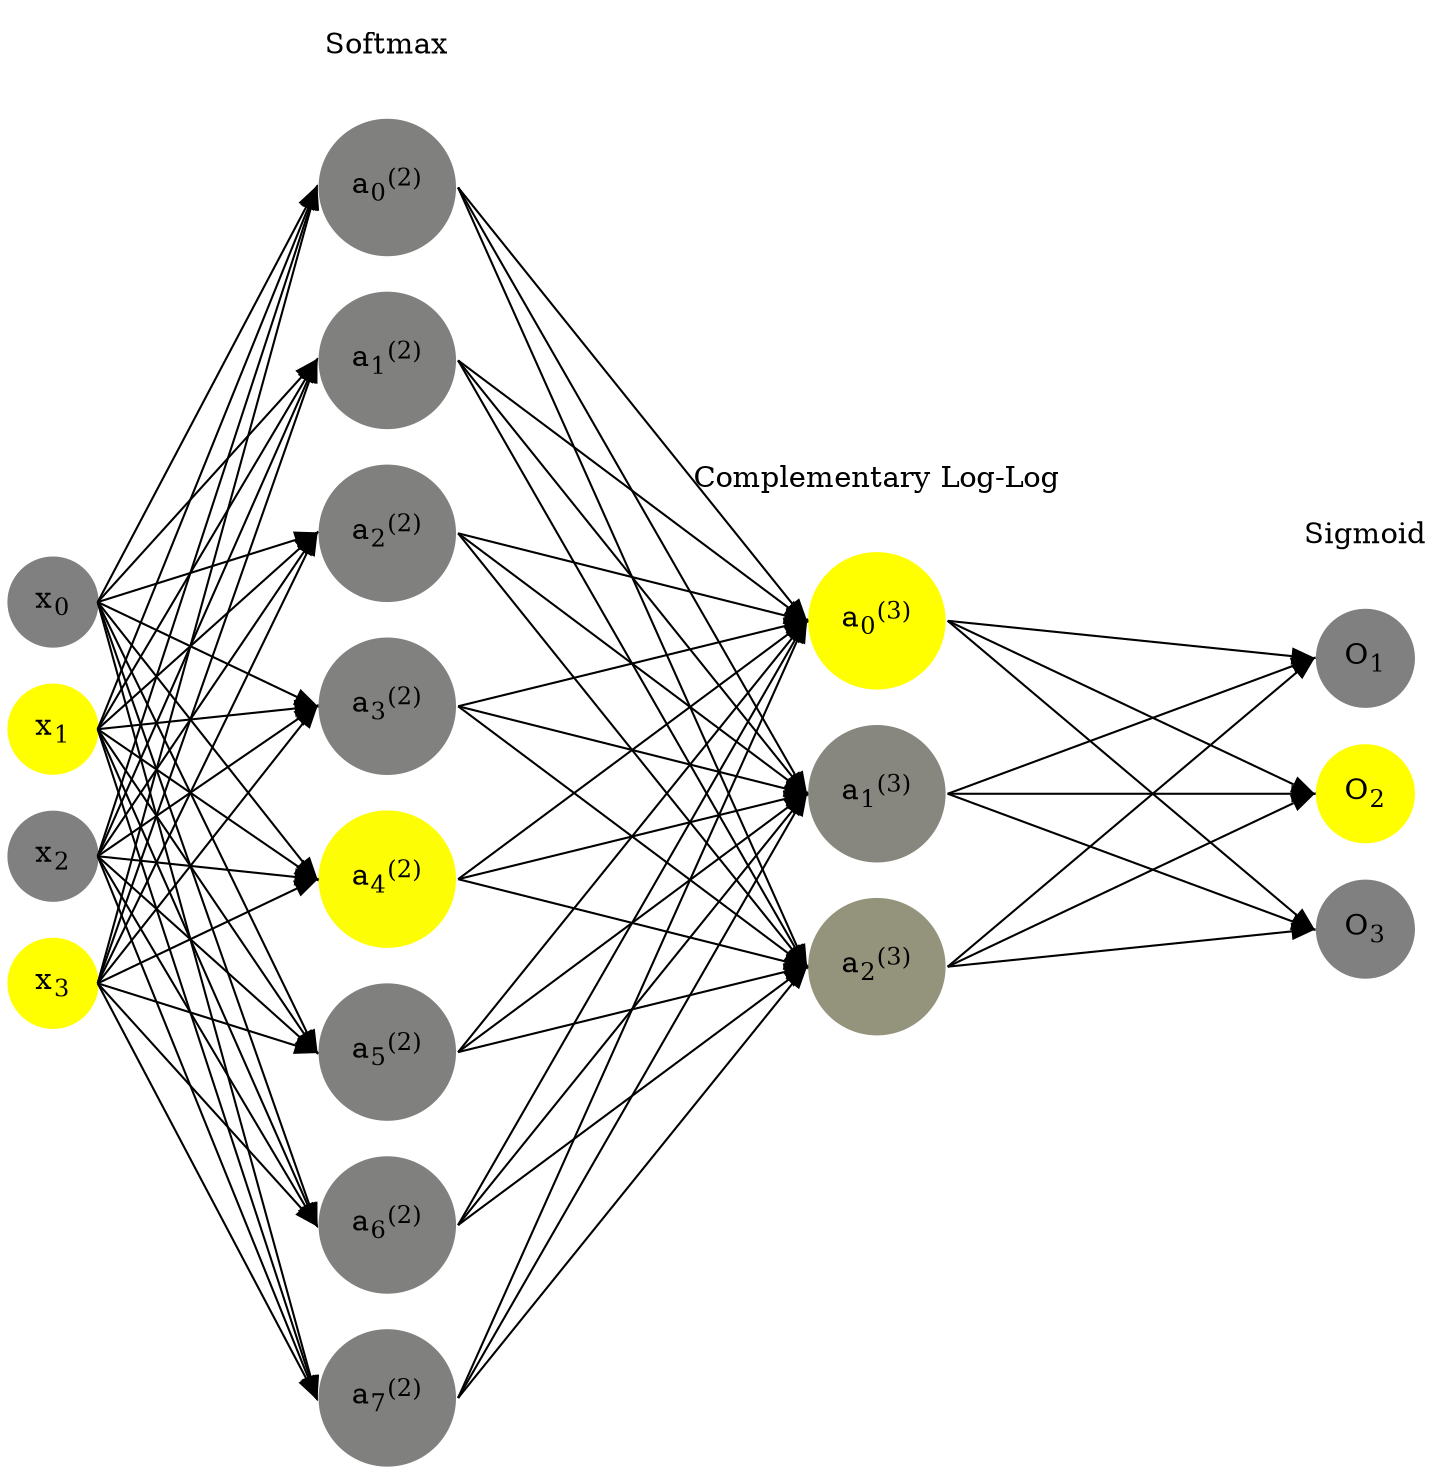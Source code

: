 digraph G {
	rankdir = LR;
	splines=false;
	edge[style=invis];
	ranksep= 1.4;
	{
	node [shape=circle, color="0.1667, 0.0, 0.5", style=filled, fillcolor="0.1667, 0.0, 0.5"];
	x0 [label=<x<sub>0</sub>>];
	}
	{
	node [shape=circle, color="0.1667, 1.0, 1.0", style=filled, fillcolor="0.1667, 1.0, 1.0"];
	x1 [label=<x<sub>1</sub>>];
	}
	{
	node [shape=circle, color="0.1667, 0.0, 0.5", style=filled, fillcolor="0.1667, 0.0, 0.5"];
	x2 [label=<x<sub>2</sub>>];
	}
	{
	node [shape=circle, color="0.1667, 1.0, 1.0", style=filled, fillcolor="0.1667, 1.0, 1.0"];
	x3 [label=<x<sub>3</sub>>];
	}
	{
	node [shape=circle, color="0.1667, 0.006496, 0.503248", style=filled, fillcolor="0.1667, 0.006496, 0.503248"];
	a02 [label=<a<sub>0</sub><sup>(2)</sup>>];
	}
	{
	node [shape=circle, color="0.1667, 0.000784, 0.500392", style=filled, fillcolor="0.1667, 0.000784, 0.500392"];
	a12 [label=<a<sub>1</sub><sup>(2)</sup>>];
	}
	{
	node [shape=circle, color="0.1667, 0.001347, 0.500674", style=filled, fillcolor="0.1667, 0.001347, 0.500674"];
	a22 [label=<a<sub>2</sub><sup>(2)</sup>>];
	}
	{
	node [shape=circle, color="0.1667, 0.011390, 0.505695", style=filled, fillcolor="0.1667, 0.011390, 0.505695"];
	a32 [label=<a<sub>3</sub><sup>(2)</sup>>];
	}
	{
	node [shape=circle, color="0.1667, 0.977902, 0.988951", style=filled, fillcolor="0.1667, 0.977902, 0.988951"];
	a42 [label=<a<sub>4</sub><sup>(2)</sup>>];
	}
	{
	node [shape=circle, color="0.1667, 0.001216, 0.500608", style=filled, fillcolor="0.1667, 0.001216, 0.500608"];
	a52 [label=<a<sub>5</sub><sup>(2)</sup>>];
	}
	{
	node [shape=circle, color="0.1667, 0.000446, 0.500223", style=filled, fillcolor="0.1667, 0.000446, 0.500223"];
	a62 [label=<a<sub>6</sub><sup>(2)</sup>>];
	}
	{
	node [shape=circle, color="0.1667, 0.000418, 0.500209", style=filled, fillcolor="0.1667, 0.000418, 0.500209"];
	a72 [label=<a<sub>7</sub><sup>(2)</sup>>];
	}
	{
	node [shape=circle, color="0.1667, 0.999932, 0.999966", style=filled, fillcolor="0.1667, 0.999932, 0.999966"];
	a03 [label=<a<sub>0</sub><sup>(3)</sup>>];
	}
	{
	node [shape=circle, color="0.1667, 0.056066, 0.528033", style=filled, fillcolor="0.1667, 0.056066, 0.528033"];
	a13 [label=<a<sub>1</sub><sup>(3)</sup>>];
	}
	{
	node [shape=circle, color="0.1667, 0.162138, 0.581069", style=filled, fillcolor="0.1667, 0.162138, 0.581069"];
	a23 [label=<a<sub>2</sub><sup>(3)</sup>>];
	}
	{
	node [shape=circle, color="0.1667, 0.0, 0.5", style=filled, fillcolor="0.1667, 0.0, 0.5"];
	O1 [label=<O<sub>1</sub>>];
	}
	{
	node [shape=circle, color="0.1667, 1.0, 1.0", style=filled, fillcolor="0.1667, 1.0, 1.0"];
	O2 [label=<O<sub>2</sub>>];
	}
	{
	node [shape=circle, color="0.1667, 0.0, 0.5", style=filled, fillcolor="0.1667, 0.0, 0.5"];
	O3 [label=<O<sub>3</sub>>];
	}
	{
	rank=same;
	x0->x1->x2->x3;
	}
	{
	rank=same;
	a02->a12->a22->a32->a42->a52->a62->a72;
	}
	{
	rank=same;
	a03->a13->a23;
	}
	{
	rank=same;
	O1->O2->O3;
	}
	l1 [shape=plaintext,label="Softmax"];
	l1->a02;
	{rank=same; l1;a02};
	l2 [shape=plaintext,label="Complementary Log-Log"];
	l2->a03;
	{rank=same; l2;a03};
	l3 [shape=plaintext,label="Sigmoid"];
	l3->O1;
	{rank=same; l3;O1};
edge[style=solid, tailport=e, headport=w];
	{x0;x1;x2;x3} -> {a02;a12;a22;a32;a42;a52;a62;a72};
	{a02;a12;a22;a32;a42;a52;a62;a72} -> {a03;a13;a23};
	{a03;a13;a23} -> {O1,O2,O3};
}